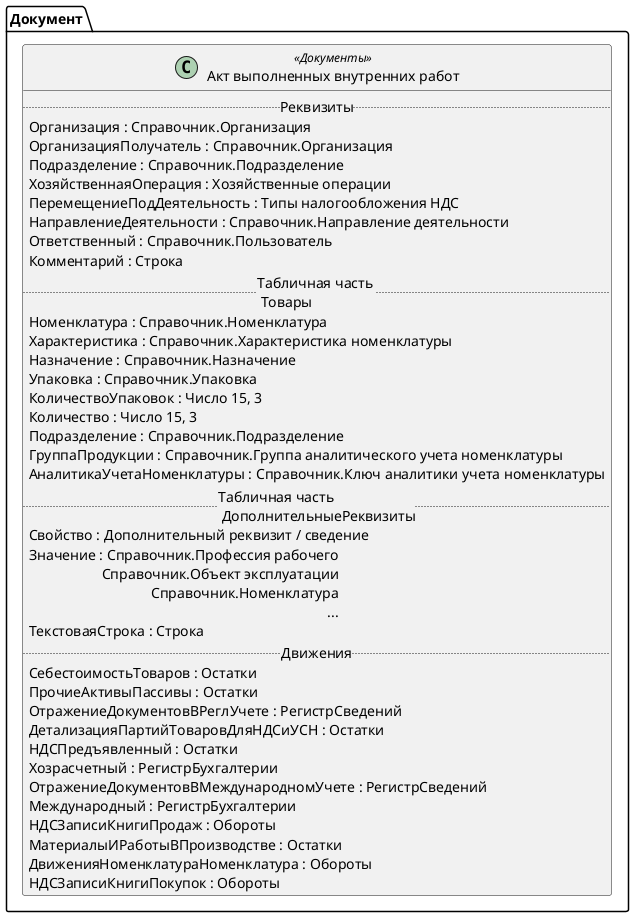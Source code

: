 ﻿@startuml АктВыполненныхВнутреннихРабот
'!include templates.wsd
'..\include templates.wsd
class Документ.АктВыполненныхВнутреннихРабот as "Акт выполненных внутренних работ" <<Документы>>
{
..Реквизиты..
Организация : Справочник.Организация
ОрганизацияПолучатель : Справочник.Организация
Подразделение : Справочник.Подразделение
ХозяйственнаяОперация : Хозяйственные операции
ПеремещениеПодДеятельность : Типы налогообложения НДС
НаправлениеДеятельности : Справочник.Направление деятельности
Ответственный : Справочник.Пользователь
Комментарий : Строка
..Табличная часть \n Товары..
Номенклатура : Справочник.Номенклатура
Характеристика : Справочник.Характеристика номенклатуры
Назначение : Справочник.Назначение
Упаковка : Справочник.Упаковка
КоличествоУпаковок : Число 15, 3
Количество : Число 15, 3
Подразделение : Справочник.Подразделение
ГруппаПродукции : Справочник.Группа аналитического учета номенклатуры
АналитикаУчетаНоменклатуры : Справочник.Ключ аналитики учета номенклатуры
..Табличная часть \n ДополнительныеРеквизиты..
Свойство : Дополнительный реквизит / сведение
Значение : Справочник.Профессия рабочего\rСправочник.Объект эксплуатации\rСправочник.Номенклатура\r...
ТекстоваяСтрока : Строка
..Движения..
СебестоимостьТоваров : Остатки
ПрочиеАктивыПассивы : Остатки
ОтражениеДокументовВРеглУчете : РегистрСведений
ДетализацияПартийТоваровДляНДСиУСН : Остатки
НДСПредъявленный : Остатки
Хозрасчетный : РегистрБухгалтерии
ОтражениеДокументовВМеждународномУчете : РегистрСведений
Международный : РегистрБухгалтерии
НДСЗаписиКнигиПродаж : Обороты
МатериалыИРаботыВПроизводстве : Остатки
ДвиженияНоменклатураНоменклатура : Обороты
НДСЗаписиКнигиПокупок : Обороты
}
@enduml
